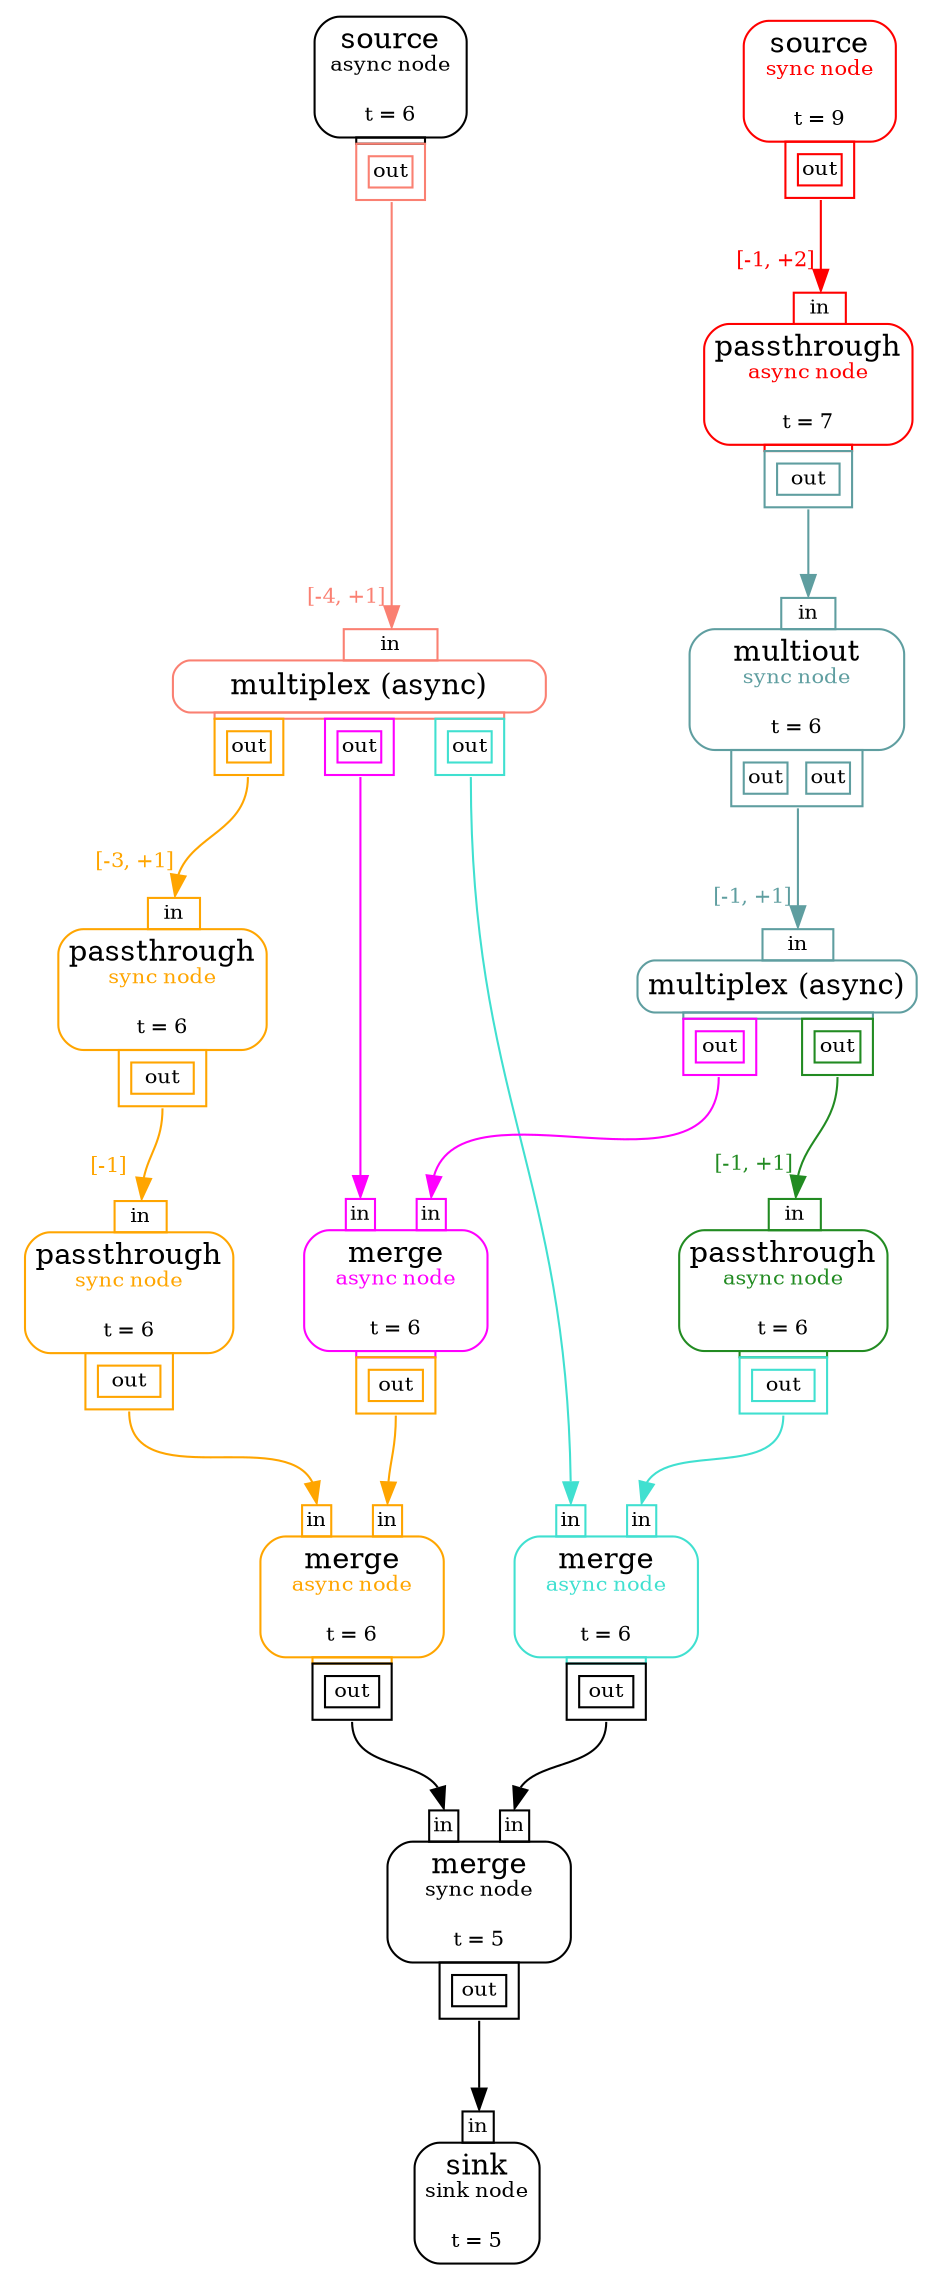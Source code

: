 digraph G{
	rankdir=TB
	node0 [shape=plaintext label=<
<TABLE BORDER="0" CELLBORDER="0" CELLSPACING="0" CELLPADDING="0"><TR><TD COLSPAN="1" BORDER="1" STYLE="ROUNDED" CELLPADDING="4" COLOR="black">source<BR/><FONT POINT-SIZE="10" COLOR="black">async node</FONT><BR/><BR/><FONT POINT-SIZE="10">t = 6</FONT></TD></TR><TR><TD COLSPAN="1" BORDER="0"><TABLE BORDER="0" CELLBORDER="0" CELLSPACING="0" CELLPADDING="0"><TR><TD></TD><TD BORDER="1" HEIGHT="3" COLOR="black"></TD><TD></TD></TR><TR><TD WIDTH="20"></TD><TD BORDER="1" CELLPADDING="3" PORT="out1" COLOR="salmon"><TABLE BORDER="0" CELLSPACING="2"><TR CELLPADDING="1"><TD BORDER="1" CELLPADDING="1"><FONT POINT-SIZE="10">out</FONT></TD></TR></TABLE></TD><TD WIDTH="20"></TD></TR></TABLE></TD></TR></TABLE>
>];
	node2 [shape=plaintext label=<
<TABLE BORDER="0" CELLBORDER="0" CELLSPACING="0" CELLPADDING="0"><TR><TD WIDTH="20"></TD><TD BORDER="1" CELLPADDING="1" PORT="in3" COLOR="salmon"><FONT POINT-SIZE="10">in</FONT></TD><TD WIDTH="20"></TD></TR><TR><TD COLSPAN="3" BORDER="1" STYLE="ROUNDED" CELLPADDING="4" COLOR="salmon">multiplex (async)</TD></TR><TR><TD COLSPAN="3" BORDER="0"><TABLE BORDER="0" CELLBORDER="0" CELLSPACING="0" CELLPADDING="0"><TR><TD></TD><TD BORDER="1" HEIGHT="3" COLSPAN="5" COLOR="salmon"></TD><TD></TD></TR><TR><TD WIDTH="20"></TD><TD BORDER="1" CELLPADDING="3" PORT="out4" COLOR="orange"><TABLE BORDER="0" CELLSPACING="2"><TR CELLPADDING="1"><TD BORDER="1" CELLPADDING="1"><FONT POINT-SIZE="10">out</FONT></TD></TR></TABLE></TD><TD WIDTH="20"></TD><TD BORDER="1" CELLPADDING="3" PORT="out5" COLOR="fuchsia"><TABLE BORDER="0" CELLSPACING="2"><TR CELLPADDING="1"><TD BORDER="1" CELLPADDING="1"><FONT POINT-SIZE="10">out</FONT></TD></TR></TABLE></TD><TD WIDTH="20"></TD><TD BORDER="1" CELLPADDING="3" PORT="out6" COLOR="turquoise"><TABLE BORDER="0" CELLSPACING="2"><TR CELLPADDING="1"><TD BORDER="1" CELLPADDING="1"><FONT POINT-SIZE="10">out</FONT></TD></TR></TABLE></TD><TD WIDTH="20"></TD></TR></TABLE></TD></TR></TABLE>
>];
	node7 [shape=plaintext label=<
<TABLE BORDER="0" CELLBORDER="0" CELLSPACING="0" CELLPADDING="0"><TR><TD COLSPAN="1" BORDER="1" STYLE="ROUNDED" CELLPADDING="4" COLOR="red">source<BR/><FONT POINT-SIZE="10" COLOR="red">sync node</FONT><BR/><BR/><FONT POINT-SIZE="10">t = 9</FONT></TD></TR><TR><TD COLSPAN="1" BORDER="0"><TABLE BORDER="0" CELLBORDER="0" CELLSPACING="0" CELLPADDING="0"><TR><TD WIDTH="20"></TD><TD BORDER="1" CELLPADDING="3" PORT="out8" COLOR="red"><TABLE BORDER="0" CELLSPACING="2"><TR CELLPADDING="1"><TD BORDER="1" CELLPADDING="1"><FONT POINT-SIZE="10">out</FONT></TD></TR></TABLE></TD><TD WIDTH="20"></TD></TR></TABLE></TD></TR></TABLE>
>];
	node9 [shape=plaintext label=<
<TABLE BORDER="0" CELLBORDER="0" CELLSPACING="0" CELLPADDING="0"><TR><TD WIDTH="20"></TD><TD BORDER="1" CELLPADDING="1" PORT="in10" COLOR="orange"><FONT POINT-SIZE="10">in</FONT></TD><TD WIDTH="20"></TD></TR><TR><TD COLSPAN="3" BORDER="1" STYLE="ROUNDED" CELLPADDING="4" COLOR="orange">passthrough<BR/><FONT POINT-SIZE="10" COLOR="orange">sync node</FONT><BR/><BR/><FONT POINT-SIZE="10">t = 6</FONT></TD></TR><TR><TD COLSPAN="3" BORDER="0"><TABLE BORDER="0" CELLBORDER="0" CELLSPACING="0" CELLPADDING="0"><TR><TD WIDTH="20"></TD><TD BORDER="1" CELLPADDING="3" PORT="out11" COLOR="orange"><TABLE BORDER="0" CELLSPACING="2"><TR CELLPADDING="1"><TD BORDER="1" CELLPADDING="1"><FONT POINT-SIZE="10">out</FONT></TD></TR></TABLE></TD><TD WIDTH="20"></TD></TR></TABLE></TD></TR></TABLE>
>];
	node12 [shape=plaintext label=<
<TABLE BORDER="0" CELLBORDER="0" CELLSPACING="0" CELLPADDING="0"><TR><TD WIDTH="20"></TD><TD BORDER="1" CELLPADDING="1" PORT="in13" COLOR="orange"><FONT POINT-SIZE="10">in</FONT></TD><TD WIDTH="20"></TD></TR><TR><TD COLSPAN="3" BORDER="1" STYLE="ROUNDED" CELLPADDING="4" COLOR="orange">passthrough<BR/><FONT POINT-SIZE="10" COLOR="orange">sync node</FONT><BR/><BR/><FONT POINT-SIZE="10">t = 6</FONT></TD></TR><TR><TD COLSPAN="3" BORDER="0"><TABLE BORDER="0" CELLBORDER="0" CELLSPACING="0" CELLPADDING="0"><TR><TD WIDTH="20"></TD><TD BORDER="1" CELLPADDING="3" PORT="out14" COLOR="orange"><TABLE BORDER="0" CELLSPACING="2"><TR CELLPADDING="1"><TD BORDER="1" CELLPADDING="1"><FONT POINT-SIZE="10">out</FONT></TD></TR></TABLE></TD><TD WIDTH="20"></TD></TR></TABLE></TD></TR></TABLE>
>];
	node15 [shape=plaintext label=<
<TABLE BORDER="0" CELLBORDER="0" CELLSPACING="0" CELLPADDING="0"><TR><TD WIDTH="20"></TD><TD BORDER="1" CELLPADDING="1" PORT="in16" COLOR="red"><FONT POINT-SIZE="10">in</FONT></TD><TD WIDTH="20"></TD></TR><TR><TD COLSPAN="3" BORDER="1" STYLE="ROUNDED" CELLPADDING="4" COLOR="red">passthrough<BR/><FONT POINT-SIZE="10" COLOR="red">async node</FONT><BR/><BR/><FONT POINT-SIZE="10">t = 7</FONT></TD></TR><TR><TD COLSPAN="3" BORDER="0"><TABLE BORDER="0" CELLBORDER="0" CELLSPACING="0" CELLPADDING="0"><TR><TD></TD><TD BORDER="1" HEIGHT="3" COLOR="red"></TD><TD></TD></TR><TR><TD WIDTH="20"></TD><TD BORDER="1" CELLPADDING="3" PORT="out17" COLOR="cadetblue"><TABLE BORDER="0" CELLSPACING="2"><TR CELLPADDING="1"><TD BORDER="1" CELLPADDING="1"><FONT POINT-SIZE="10">out</FONT></TD></TR></TABLE></TD><TD WIDTH="20"></TD></TR></TABLE></TD></TR></TABLE>
>];
	node18 [shape=plaintext label=<
<TABLE BORDER="0" CELLBORDER="0" CELLSPACING="0" CELLPADDING="0"><TR><TD WIDTH="20"></TD><TD BORDER="1" CELLPADDING="1" PORT="in19" COLOR="forestgreen"><FONT POINT-SIZE="10">in</FONT></TD><TD WIDTH="20"></TD></TR><TR><TD COLSPAN="3" BORDER="1" STYLE="ROUNDED" CELLPADDING="4" COLOR="forestgreen">passthrough<BR/><FONT POINT-SIZE="10" COLOR="forestgreen">async node</FONT><BR/><BR/><FONT POINT-SIZE="10">t = 6</FONT></TD></TR><TR><TD COLSPAN="3" BORDER="0"><TABLE BORDER="0" CELLBORDER="0" CELLSPACING="0" CELLPADDING="0"><TR><TD></TD><TD BORDER="1" HEIGHT="3" COLOR="forestgreen"></TD><TD></TD></TR><TR><TD WIDTH="20"></TD><TD BORDER="1" CELLPADDING="3" PORT="out20" COLOR="turquoise"><TABLE BORDER="0" CELLSPACING="2"><TR CELLPADDING="1"><TD BORDER="1" CELLPADDING="1"><FONT POINT-SIZE="10">out</FONT></TD></TR></TABLE></TD><TD WIDTH="20"></TD></TR></TABLE></TD></TR></TABLE>
>];
	node21 [shape=plaintext label=<
<TABLE BORDER="0" CELLBORDER="0" CELLSPACING="0" CELLPADDING="0"><TR><TD WIDTH="20"></TD><TD BORDER="1" CELLPADDING="1" PORT="in22" COLOR="orange"><FONT POINT-SIZE="10">in</FONT></TD><TD WIDTH="20"></TD><TD BORDER="1" CELLPADDING="1" PORT="in23" COLOR="orange"><FONT POINT-SIZE="10">in</FONT></TD><TD WIDTH="20"></TD></TR><TR><TD COLSPAN="5" BORDER="1" STYLE="ROUNDED" CELLPADDING="4" COLOR="orange">merge<BR/><FONT POINT-SIZE="10" COLOR="orange">async node</FONT><BR/><BR/><FONT POINT-SIZE="10">t = 6</FONT></TD></TR><TR><TD COLSPAN="5" BORDER="0"><TABLE BORDER="0" CELLBORDER="0" CELLSPACING="0" CELLPADDING="0"><TR><TD></TD><TD BORDER="1" HEIGHT="3" COLOR="orange"></TD><TD></TD></TR><TR><TD WIDTH="20"></TD><TD BORDER="1" CELLPADDING="3" PORT="out24" COLOR="black"><TABLE BORDER="0" CELLSPACING="2"><TR CELLPADDING="1"><TD BORDER="1" CELLPADDING="1"><FONT POINT-SIZE="10">out</FONT></TD></TR></TABLE></TD><TD WIDTH="20"></TD></TR></TABLE></TD></TR></TABLE>
>];
	node25 [shape=plaintext label=<
<TABLE BORDER="0" CELLBORDER="0" CELLSPACING="0" CELLPADDING="0"><TR><TD WIDTH="20"></TD><TD BORDER="1" CELLPADDING="1" PORT="in26" COLOR="black"><FONT POINT-SIZE="10">in</FONT></TD><TD WIDTH="20"></TD><TD BORDER="1" CELLPADDING="1" PORT="in27" COLOR="black"><FONT POINT-SIZE="10">in</FONT></TD><TD WIDTH="20"></TD></TR><TR><TD COLSPAN="5" BORDER="1" STYLE="ROUNDED" CELLPADDING="4" COLOR="black">merge<BR/><FONT POINT-SIZE="10" COLOR="black">sync node</FONT><BR/><BR/><FONT POINT-SIZE="10">t = 5</FONT></TD></TR><TR><TD COLSPAN="5" BORDER="0"><TABLE BORDER="0" CELLBORDER="0" CELLSPACING="0" CELLPADDING="0"><TR><TD WIDTH="20"></TD><TD BORDER="1" CELLPADDING="3" PORT="out28" COLOR="black"><TABLE BORDER="0" CELLSPACING="2"><TR CELLPADDING="1"><TD BORDER="1" CELLPADDING="1"><FONT POINT-SIZE="10">out</FONT></TD></TR></TABLE></TD><TD WIDTH="20"></TD></TR></TABLE></TD></TR></TABLE>
>];
	node29 [shape=plaintext label=<
<TABLE BORDER="0" CELLBORDER="0" CELLSPACING="0" CELLPADDING="0"><TR><TD WIDTH="20"></TD><TD BORDER="1" CELLPADDING="1" PORT="in30" COLOR="fuchsia"><FONT POINT-SIZE="10">in</FONT></TD><TD WIDTH="20"></TD><TD BORDER="1" CELLPADDING="1" PORT="in31" COLOR="fuchsia"><FONT POINT-SIZE="10">in</FONT></TD><TD WIDTH="20"></TD></TR><TR><TD COLSPAN="5" BORDER="1" STYLE="ROUNDED" CELLPADDING="4" COLOR="fuchsia">merge<BR/><FONT POINT-SIZE="10" COLOR="fuchsia">async node</FONT><BR/><BR/><FONT POINT-SIZE="10">t = 6</FONT></TD></TR><TR><TD COLSPAN="5" BORDER="0"><TABLE BORDER="0" CELLBORDER="0" CELLSPACING="0" CELLPADDING="0"><TR><TD></TD><TD BORDER="1" HEIGHT="3" COLOR="fuchsia"></TD><TD></TD></TR><TR><TD WIDTH="20"></TD><TD BORDER="1" CELLPADDING="3" PORT="out32" COLOR="orange"><TABLE BORDER="0" CELLSPACING="2"><TR CELLPADDING="1"><TD BORDER="1" CELLPADDING="1"><FONT POINT-SIZE="10">out</FONT></TD></TR></TABLE></TD><TD WIDTH="20"></TD></TR></TABLE></TD></TR></TABLE>
>];
	node33 [shape=plaintext label=<
<TABLE BORDER="0" CELLBORDER="0" CELLSPACING="0" CELLPADDING="0"><TR><TD WIDTH="20"></TD><TD BORDER="1" CELLPADDING="1" PORT="in34" COLOR="turquoise"><FONT POINT-SIZE="10">in</FONT></TD><TD WIDTH="20"></TD><TD BORDER="1" CELLPADDING="1" PORT="in35" COLOR="turquoise"><FONT POINT-SIZE="10">in</FONT></TD><TD WIDTH="20"></TD></TR><TR><TD COLSPAN="5" BORDER="1" STYLE="ROUNDED" CELLPADDING="4" COLOR="turquoise">merge<BR/><FONT POINT-SIZE="10" COLOR="turquoise">async node</FONT><BR/><BR/><FONT POINT-SIZE="10">t = 6</FONT></TD></TR><TR><TD COLSPAN="5" BORDER="0"><TABLE BORDER="0" CELLBORDER="0" CELLSPACING="0" CELLPADDING="0"><TR><TD></TD><TD BORDER="1" HEIGHT="3" COLOR="turquoise"></TD><TD></TD></TR><TR><TD WIDTH="20"></TD><TD BORDER="1" CELLPADDING="3" PORT="out36" COLOR="black"><TABLE BORDER="0" CELLSPACING="2"><TR CELLPADDING="1"><TD BORDER="1" CELLPADDING="1"><FONT POINT-SIZE="10">out</FONT></TD></TR></TABLE></TD><TD WIDTH="20"></TD></TR></TABLE></TD></TR></TABLE>
>];
	node37 [shape=plaintext label=<
<TABLE BORDER="0" CELLBORDER="0" CELLSPACING="0" CELLPADDING="0"><TR><TD WIDTH="20"></TD><TD BORDER="1" CELLPADDING="1" PORT="in38" COLOR="cadetblue"><FONT POINT-SIZE="10">in</FONT></TD><TD WIDTH="20"></TD></TR><TR><TD COLSPAN="3" BORDER="1" STYLE="ROUNDED" CELLPADDING="4" COLOR="cadetblue">multiout<BR/><FONT POINT-SIZE="10" COLOR="cadetblue">sync node</FONT><BR/><BR/><FONT POINT-SIZE="10">t = 6</FONT></TD></TR><TR><TD COLSPAN="3" BORDER="0"><TABLE BORDER="0" CELLBORDER="0" CELLSPACING="0" CELLPADDING="0"><TR><TD WIDTH="20"></TD><TD BORDER="1" CELLPADDING="3" PORT="out39" COLOR="cadetblue"><TABLE BORDER="0" CELLSPACING="2"><TR CELLPADDING="1"><TD BORDER="1" CELLPADDING="1"><FONT POINT-SIZE="10">out</FONT></TD><TD WIDTH="5"></TD><TD BORDER="1" CELLPADDING="1"><FONT POINT-SIZE="10">out</FONT></TD></TR></TABLE></TD><TD WIDTH="20"></TD></TR></TABLE></TD></TR></TABLE>
>];
	node40 [shape=plaintext label=<
<TABLE BORDER="0" CELLBORDER="0" CELLSPACING="0" CELLPADDING="0"><TR><TD WIDTH="20"></TD><TD BORDER="1" CELLPADDING="1" PORT="in41" COLOR="cadetblue"><FONT POINT-SIZE="10">in</FONT></TD><TD WIDTH="20"></TD></TR><TR><TD COLSPAN="3" BORDER="1" STYLE="ROUNDED" CELLPADDING="4" COLOR="cadetblue">multiplex (async)</TD></TR><TR><TD COLSPAN="3" BORDER="0"><TABLE BORDER="0" CELLBORDER="0" CELLSPACING="0" CELLPADDING="0"><TR><TD></TD><TD BORDER="1" HEIGHT="3" COLSPAN="3" COLOR="cadetblue"></TD><TD></TD></TR><TR><TD WIDTH="20"></TD><TD BORDER="1" CELLPADDING="3" PORT="out42" COLOR="fuchsia"><TABLE BORDER="0" CELLSPACING="2"><TR CELLPADDING="1"><TD BORDER="1" CELLPADDING="1"><FONT POINT-SIZE="10">out</FONT></TD></TR></TABLE></TD><TD WIDTH="20"></TD><TD BORDER="1" CELLPADDING="3" PORT="out43" COLOR="forestgreen"><TABLE BORDER="0" CELLSPACING="2"><TR CELLPADDING="1"><TD BORDER="1" CELLPADDING="1"><FONT POINT-SIZE="10">out</FONT></TD></TR></TABLE></TD><TD WIDTH="20"></TD></TR></TABLE></TD></TR></TABLE>
>];
	node44 [shape=plaintext label=<
<TABLE BORDER="0" CELLBORDER="0" CELLSPACING="0" CELLPADDING="0"><TR><TD WIDTH="20"></TD><TD BORDER="1" CELLPADDING="1" PORT="in45" COLOR="black"><FONT POINT-SIZE="10">in</FONT></TD><TD WIDTH="20"></TD></TR><TR><TD COLSPAN="3" BORDER="1" STYLE="ROUNDED" CELLPADDING="4" COLOR="black">sink<BR/><FONT POINT-SIZE="10" COLOR="black">sink node</FONT><BR/><BR/><FONT POINT-SIZE="10">t = 5</FONT></TD></TR></TABLE>
>];
	node0:out1 -> node2:in3 [style="", arrowhead="normal", color=salmon, headlabel="[-4, +1]     ", fontsize=10, labelangle=45, labeldistance=2.0, labelfontcolor=salmon, ];
	node2:out4 -> node9:in10 [style="", arrowhead="normal", color=orange, headlabel="[-3, +1]     ", fontsize=10, labelangle=45, labeldistance=2.0, labelfontcolor=orange, ];
	node9:out11 -> node12:in13 [style="", arrowhead="normal", color=orange, headlabel="[-1]  ", fontsize=10, labelangle=45, labeldistance=2.0, labelfontcolor=orange, ];
	node7:out8 -> node15:in16 [style="", arrowhead="normal", color=red, headlabel="[-1, +2]     ", fontsize=10, labelangle=45, labeldistance=2.0, labelfontcolor=red, ];
	node40:out43 -> node18:in19 [style="", arrowhead="normal", color=forestgreen, headlabel="[-1, +1]     ", fontsize=10, labelangle=45, labeldistance=2.0, labelfontcolor=forestgreen, ];
	node12:out14 -> node21:in22 [style="", arrowhead="normal", color=orange, headlabel="", fontsize=10, labelangle=45, labeldistance=2.0, labelfontcolor=orange, ];
	node29:out32 -> node21:in23 [style="", arrowhead="normal", color=orange, headlabel="", fontsize=10, labelangle=45, labeldistance=2.0, labelfontcolor=orange, ];
	node21:out24 -> node25:in26 [style="", arrowhead="normal", color=black, headlabel="", fontsize=10, labelangle=45, labeldistance=2.0, labelfontcolor=black, ];
	node33:out36 -> node25:in27 [style="", arrowhead="normal", color=black, headlabel="", fontsize=10, labelangle=45, labeldistance=2.0, labelfontcolor=black, ];
	node2:out5 -> node29:in30 [style="", arrowhead="normal", color=fuchsia, headlabel="", fontsize=10, labelangle=45, labeldistance=2.0, labelfontcolor=fuchsia, ];
	node40:out42 -> node29:in31 [style="", arrowhead="normal", color=fuchsia, headlabel="", fontsize=10, labelangle=45, labeldistance=2.0, labelfontcolor=fuchsia, ];
	node2:out6 -> node33:in34 [style="", arrowhead="normal", color=turquoise, headlabel="", fontsize=10, labelangle=45, labeldistance=2.0, labelfontcolor=turquoise, ];
	node18:out20 -> node33:in35 [style="", arrowhead="normal", color=turquoise, headlabel="", fontsize=10, labelangle=45, labeldistance=2.0, labelfontcolor=turquoise, ];
	node15:out17 -> node37:in38 [style="", arrowhead="normal", color=cadetblue, headlabel="", fontsize=10, labelangle=45, labeldistance=2.0, labelfontcolor=cadetblue, ];
	node37:out39 -> node40:in41 [style="", arrowhead="normal", color=cadetblue, headlabel="[-1, +1]     ", fontsize=10, labelangle=45, labeldistance=2.0, labelfontcolor=cadetblue, ];
	node25:out28 -> node44:in45 [style="", arrowhead="normal", color=black, headlabel="", fontsize=10, labelangle=45, labeldistance=2.0, labelfontcolor=black, ];
	{rank=source; node0 node7}
	{rank=sink; node44}
}